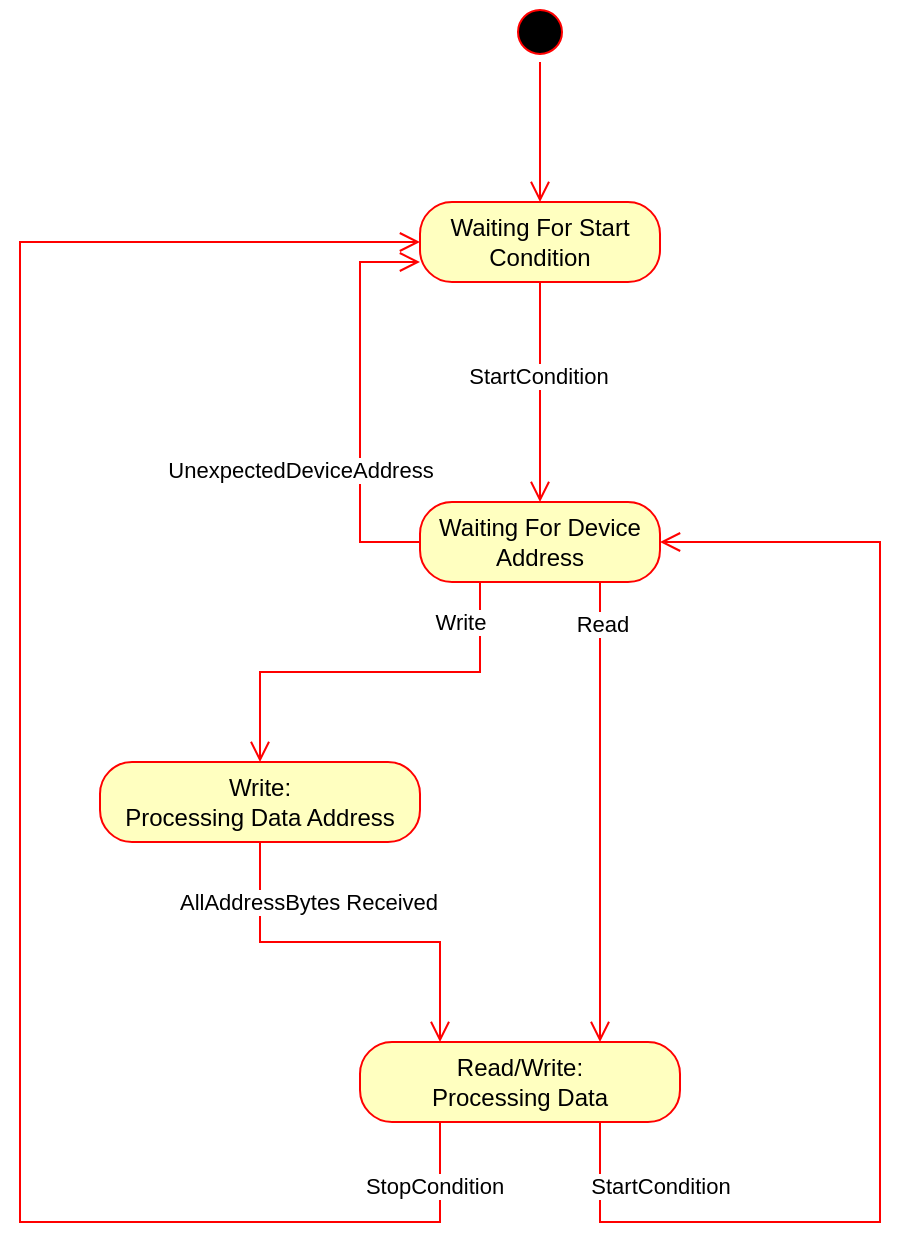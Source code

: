 <mxfile version="28.0.6">
  <diagram name="Seite-1" id="PZJF9tLOmod4B-7iQ6T1">
    <mxGraphModel dx="1181" dy="686" grid="1" gridSize="10" guides="1" tooltips="1" connect="1" arrows="1" fold="1" page="1" pageScale="1" pageWidth="827" pageHeight="1169" math="0" shadow="0">
      <root>
        <mxCell id="0" />
        <mxCell id="1" parent="0" />
        <mxCell id="egmmhmlS6TxW06DzhaRE-1" value="" style="ellipse;html=1;shape=startState;fillColor=#000000;strokeColor=#ff0000;" vertex="1" parent="1">
          <mxGeometry x="395" y="90" width="30" height="30" as="geometry" />
        </mxCell>
        <mxCell id="egmmhmlS6TxW06DzhaRE-2" value="" style="edgeStyle=orthogonalEdgeStyle;html=1;verticalAlign=bottom;endArrow=open;endSize=8;strokeColor=#ff0000;rounded=0;entryX=0.5;entryY=0;entryDx=0;entryDy=0;" edge="1" source="egmmhmlS6TxW06DzhaRE-1" parent="1" target="egmmhmlS6TxW06DzhaRE-3">
          <mxGeometry relative="1" as="geometry">
            <mxPoint x="399" y="180" as="targetPoint" />
          </mxGeometry>
        </mxCell>
        <mxCell id="egmmhmlS6TxW06DzhaRE-3" value="Waiting For Start Condition" style="rounded=1;whiteSpace=wrap;html=1;arcSize=40;fontColor=#000000;fillColor=#ffffc0;strokeColor=#ff0000;" vertex="1" parent="1">
          <mxGeometry x="350" y="190" width="120" height="40" as="geometry" />
        </mxCell>
        <mxCell id="egmmhmlS6TxW06DzhaRE-4" value="" style="edgeStyle=orthogonalEdgeStyle;html=1;verticalAlign=bottom;endArrow=open;endSize=8;strokeColor=#ff0000;rounded=0;entryX=0.5;entryY=0;entryDx=0;entryDy=0;" edge="1" source="egmmhmlS6TxW06DzhaRE-3" parent="1" target="egmmhmlS6TxW06DzhaRE-6">
          <mxGeometry relative="1" as="geometry">
            <mxPoint x="410" y="340" as="targetPoint" />
          </mxGeometry>
        </mxCell>
        <mxCell id="egmmhmlS6TxW06DzhaRE-5" value="StartCondition" style="edgeLabel;html=1;align=center;verticalAlign=middle;resizable=0;points=[];" vertex="1" connectable="0" parent="egmmhmlS6TxW06DzhaRE-4">
          <mxGeometry x="-0.152" y="-1" relative="1" as="geometry">
            <mxPoint as="offset" />
          </mxGeometry>
        </mxCell>
        <mxCell id="egmmhmlS6TxW06DzhaRE-24" style="edgeStyle=orthogonalEdgeStyle;rounded=0;orthogonalLoop=1;jettySize=auto;html=1;exitX=0.75;exitY=1;exitDx=0;exitDy=0;entryX=0.75;entryY=0;entryDx=0;entryDy=0;strokeColor=#ff0000;align=center;verticalAlign=bottom;fontFamily=Helvetica;fontSize=11;fontColor=default;labelBackgroundColor=default;endArrow=open;endSize=8;" edge="1" parent="1" source="egmmhmlS6TxW06DzhaRE-6" target="egmmhmlS6TxW06DzhaRE-13">
          <mxGeometry relative="1" as="geometry" />
        </mxCell>
        <mxCell id="egmmhmlS6TxW06DzhaRE-25" value="Read" style="edgeLabel;html=1;align=center;verticalAlign=bottom;resizable=0;points=[];rounded=0;strokeColor=#ff0000;fontFamily=Helvetica;fontSize=11;fontColor=default;labelBackgroundColor=default;" vertex="1" connectable="0" parent="egmmhmlS6TxW06DzhaRE-24">
          <mxGeometry x="-0.768" y="1" relative="1" as="geometry">
            <mxPoint y="3" as="offset" />
          </mxGeometry>
        </mxCell>
        <mxCell id="egmmhmlS6TxW06DzhaRE-31" style="edgeStyle=orthogonalEdgeStyle;rounded=0;orthogonalLoop=1;jettySize=auto;html=1;exitX=0;exitY=0.5;exitDx=0;exitDy=0;entryX=0;entryY=0.75;entryDx=0;entryDy=0;strokeColor=#ff0000;align=center;verticalAlign=bottom;fontFamily=Helvetica;fontSize=11;fontColor=default;labelBackgroundColor=default;endArrow=open;endSize=8;" edge="1" parent="1" source="egmmhmlS6TxW06DzhaRE-6" target="egmmhmlS6TxW06DzhaRE-3">
          <mxGeometry relative="1" as="geometry">
            <Array as="points">
              <mxPoint x="320" y="360" />
              <mxPoint x="320" y="220" />
            </Array>
          </mxGeometry>
        </mxCell>
        <mxCell id="egmmhmlS6TxW06DzhaRE-32" value="UnexpectedDeviceAddress" style="edgeLabel;html=1;align=center;verticalAlign=bottom;resizable=0;points=[];rounded=0;strokeColor=#ff0000;fontFamily=Helvetica;fontSize=11;fontColor=default;labelBackgroundColor=default;" vertex="1" connectable="0" parent="egmmhmlS6TxW06DzhaRE-31">
          <mxGeometry x="-0.286" relative="1" as="geometry">
            <mxPoint x="-30" y="14" as="offset" />
          </mxGeometry>
        </mxCell>
        <mxCell id="egmmhmlS6TxW06DzhaRE-6" value="Waiting For Device Address" style="rounded=1;whiteSpace=wrap;html=1;arcSize=40;fontColor=#000000;fillColor=#ffffc0;strokeColor=#ff0000;" vertex="1" parent="1">
          <mxGeometry x="350" y="340" width="120" height="40" as="geometry" />
        </mxCell>
        <mxCell id="egmmhmlS6TxW06DzhaRE-7" value="" style="edgeStyle=orthogonalEdgeStyle;html=1;verticalAlign=bottom;endArrow=open;endSize=8;strokeColor=#ff0000;rounded=0;entryX=0.5;entryY=0;entryDx=0;entryDy=0;exitX=0.25;exitY=1;exitDx=0;exitDy=0;" edge="1" source="egmmhmlS6TxW06DzhaRE-6" parent="1" target="egmmhmlS6TxW06DzhaRE-8">
          <mxGeometry relative="1" as="geometry">
            <mxPoint x="410" y="500" as="targetPoint" />
          </mxGeometry>
        </mxCell>
        <mxCell id="egmmhmlS6TxW06DzhaRE-14" value="Write" style="edgeLabel;html=1;align=center;verticalAlign=middle;resizable=0;points=[];" vertex="1" connectable="0" parent="egmmhmlS6TxW06DzhaRE-7">
          <mxGeometry x="0.44" relative="1" as="geometry">
            <mxPoint x="89" y="-25" as="offset" />
          </mxGeometry>
        </mxCell>
        <mxCell id="egmmhmlS6TxW06DzhaRE-8" value="Write:&lt;br&gt;Processing Data Address" style="rounded=1;whiteSpace=wrap;html=1;arcSize=40;fontColor=#000000;fillColor=#ffffc0;strokeColor=#ff0000;" vertex="1" parent="1">
          <mxGeometry x="190" y="470" width="160" height="40" as="geometry" />
        </mxCell>
        <mxCell id="egmmhmlS6TxW06DzhaRE-9" value="" style="edgeStyle=orthogonalEdgeStyle;html=1;verticalAlign=bottom;endArrow=open;endSize=8;strokeColor=#ff0000;rounded=0;entryX=0.25;entryY=0;entryDx=0;entryDy=0;exitX=0.5;exitY=1;exitDx=0;exitDy=0;" edge="1" source="egmmhmlS6TxW06DzhaRE-8" parent="1" target="egmmhmlS6TxW06DzhaRE-13">
          <mxGeometry relative="1" as="geometry">
            <mxPoint x="240" y="620" as="targetPoint" />
          </mxGeometry>
        </mxCell>
        <mxCell id="egmmhmlS6TxW06DzhaRE-30" value="AllAddressBytes Received" style="edgeLabel;html=1;align=center;verticalAlign=middle;resizable=0;points=[];" vertex="1" connectable="0" parent="egmmhmlS6TxW06DzhaRE-9">
          <mxGeometry x="-0.226" relative="1" as="geometry">
            <mxPoint y="-20" as="offset" />
          </mxGeometry>
        </mxCell>
        <mxCell id="egmmhmlS6TxW06DzhaRE-16" style="edgeStyle=orthogonalEdgeStyle;rounded=0;orthogonalLoop=1;jettySize=auto;html=1;exitX=0.25;exitY=1;exitDx=0;exitDy=0;entryX=0;entryY=0.5;entryDx=0;entryDy=0;strokeColor=#ff0000;align=center;verticalAlign=bottom;fontFamily=Helvetica;fontSize=11;fontColor=default;labelBackgroundColor=default;endArrow=open;endSize=8;" edge="1" parent="1" source="egmmhmlS6TxW06DzhaRE-13" target="egmmhmlS6TxW06DzhaRE-3">
          <mxGeometry relative="1" as="geometry">
            <mxPoint x="339.97" y="650" as="sourcePoint" />
            <mxPoint x="329.97" y="210" as="targetPoint" />
            <Array as="points">
              <mxPoint x="360" y="700" />
              <mxPoint x="150" y="700" />
              <mxPoint x="150" y="210" />
            </Array>
          </mxGeometry>
        </mxCell>
        <mxCell id="egmmhmlS6TxW06DzhaRE-17" value="StopCondition" style="edgeLabel;html=1;align=center;verticalAlign=bottom;resizable=0;points=[];rounded=0;strokeColor=#ff0000;fontFamily=Helvetica;fontSize=11;fontColor=default;labelBackgroundColor=default;" vertex="1" connectable="0" parent="egmmhmlS6TxW06DzhaRE-16">
          <mxGeometry x="-0.522" relative="1" as="geometry">
            <mxPoint x="174" y="-10" as="offset" />
          </mxGeometry>
        </mxCell>
        <mxCell id="egmmhmlS6TxW06DzhaRE-18" style="edgeStyle=orthogonalEdgeStyle;rounded=0;orthogonalLoop=1;jettySize=auto;html=1;exitX=0.75;exitY=1;exitDx=0;exitDy=0;entryX=1;entryY=0.5;entryDx=0;entryDy=0;strokeColor=#ff0000;align=center;verticalAlign=bottom;fontFamily=Helvetica;fontSize=11;fontColor=default;labelBackgroundColor=default;endArrow=open;endSize=8;" edge="1" parent="1" source="egmmhmlS6TxW06DzhaRE-13" target="egmmhmlS6TxW06DzhaRE-6">
          <mxGeometry relative="1" as="geometry">
            <Array as="points">
              <mxPoint x="440" y="700" />
              <mxPoint x="580" y="700" />
              <mxPoint x="580" y="360" />
            </Array>
          </mxGeometry>
        </mxCell>
        <mxCell id="egmmhmlS6TxW06DzhaRE-19" value="StartCondition" style="edgeLabel;html=1;align=center;verticalAlign=bottom;resizable=0;points=[];rounded=0;strokeColor=#ff0000;fontFamily=Helvetica;fontSize=11;fontColor=default;labelBackgroundColor=default;" vertex="1" connectable="0" parent="egmmhmlS6TxW06DzhaRE-18">
          <mxGeometry x="-0.142" y="-1" relative="1" as="geometry">
            <mxPoint x="-111" y="75" as="offset" />
          </mxGeometry>
        </mxCell>
        <mxCell id="egmmhmlS6TxW06DzhaRE-13" value="Read/Write:&lt;br&gt;Processing Data" style="rounded=1;whiteSpace=wrap;html=1;arcSize=40;fontColor=#000000;fillColor=#ffffc0;strokeColor=#ff0000;" vertex="1" parent="1">
          <mxGeometry x="320" y="610" width="160" height="40" as="geometry" />
        </mxCell>
      </root>
    </mxGraphModel>
  </diagram>
</mxfile>
